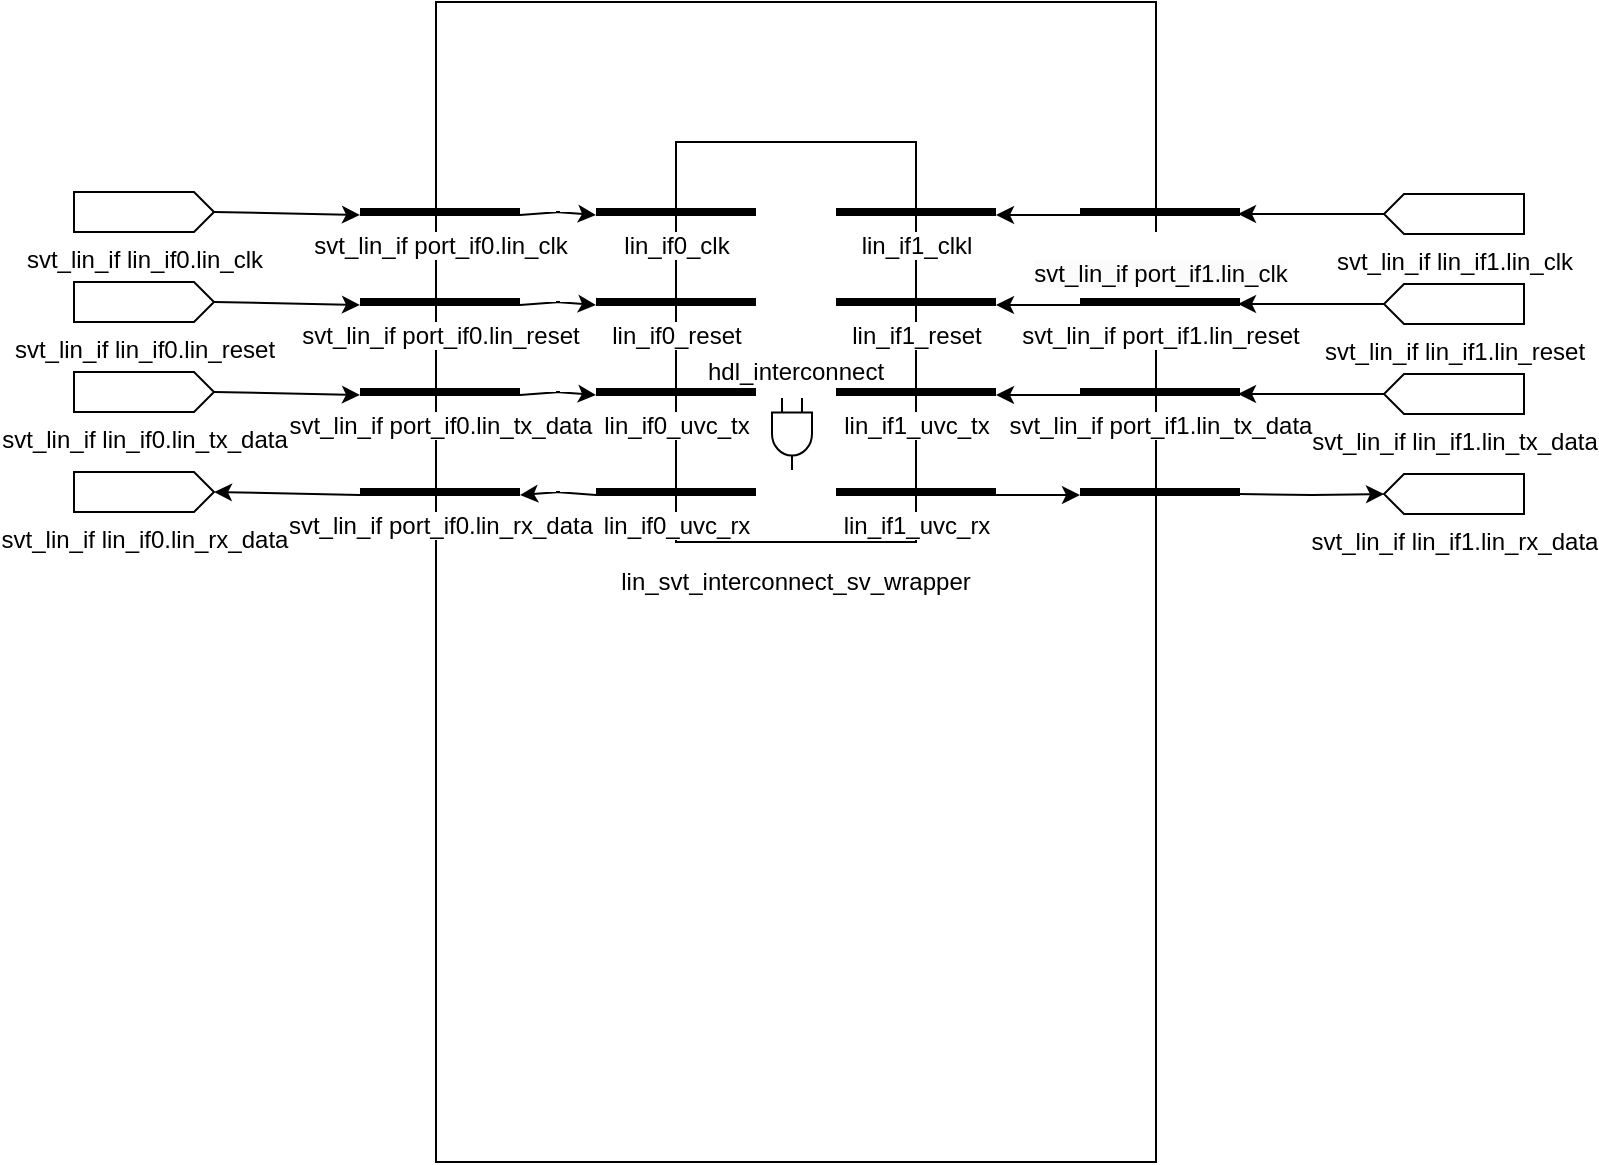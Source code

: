 <mxfile version="21.3.7" type="github">
  <diagram name="Page-1" id="s0u_vHOz71Pcf-7FPWjp">
    <mxGraphModel dx="504" dy="298" grid="1" gridSize="10" guides="1" tooltips="1" connect="1" arrows="1" fold="1" page="1" pageScale="1" pageWidth="827" pageHeight="1169" math="0" shadow="0">
      <root>
        <mxCell id="0" />
        <mxCell id="1" parent="0" />
        <mxCell id="zUlbpa6E18nl6SuiUpmc-32" style="edgeStyle=orthogonalEdgeStyle;rounded=0;orthogonalLoop=1;jettySize=auto;html=1;entryX=1;entryY=0.5;entryDx=0;entryDy=0;entryPerimeter=0;" edge="1" parent="1" source="zUlbpa6E18nl6SuiUpmc-17" target="zUlbpa6E18nl6SuiUpmc-29">
          <mxGeometry relative="1" as="geometry" />
        </mxCell>
        <mxCell id="zUlbpa6E18nl6SuiUpmc-2" value="lin_svt_interconnect_sv_wrapper" style="rounded=0;whiteSpace=wrap;html=1;" vertex="1" parent="1">
          <mxGeometry x="234" y="200" width="360" height="580" as="geometry" />
        </mxCell>
        <mxCell id="zUlbpa6E18nl6SuiUpmc-1" value="&lt;br&gt;&lt;br&gt;hdl_interconnect" style="rounded=0;whiteSpace=wrap;html=1;" vertex="1" parent="1">
          <mxGeometry x="354" y="270" width="120" height="200" as="geometry" />
        </mxCell>
        <mxCell id="zUlbpa6E18nl6SuiUpmc-49" style="edgeStyle=orthogonalEdgeStyle;rounded=0;orthogonalLoop=1;jettySize=auto;html=1;" edge="1" parent="1" source="zUlbpa6E18nl6SuiUpmc-14" target="zUlbpa6E18nl6SuiUpmc-41">
          <mxGeometry relative="1" as="geometry" />
        </mxCell>
        <mxCell id="zUlbpa6E18nl6SuiUpmc-14" value="svt_lin_if port_if0.lin_clk" style="line;strokeWidth=4;html=1;perimeter=backbonePerimeter;points=[];outlineConnect=0;" vertex="1" parent="1">
          <mxGeometry x="196" y="300" width="80" height="10" as="geometry" />
        </mxCell>
        <mxCell id="zUlbpa6E18nl6SuiUpmc-50" style="edgeStyle=orthogonalEdgeStyle;rounded=0;orthogonalLoop=1;jettySize=auto;html=1;" edge="1" parent="1" source="zUlbpa6E18nl6SuiUpmc-15" target="zUlbpa6E18nl6SuiUpmc-42">
          <mxGeometry relative="1" as="geometry" />
        </mxCell>
        <mxCell id="zUlbpa6E18nl6SuiUpmc-15" value="svt_lin_if port_if0.lin_reset" style="line;strokeWidth=4;html=1;perimeter=backbonePerimeter;points=[];outlineConnect=0;" vertex="1" parent="1">
          <mxGeometry x="196" y="345" width="80" height="10" as="geometry" />
        </mxCell>
        <mxCell id="zUlbpa6E18nl6SuiUpmc-51" style="edgeStyle=orthogonalEdgeStyle;rounded=0;orthogonalLoop=1;jettySize=auto;html=1;" edge="1" parent="1" source="zUlbpa6E18nl6SuiUpmc-16" target="zUlbpa6E18nl6SuiUpmc-43">
          <mxGeometry relative="1" as="geometry" />
        </mxCell>
        <mxCell id="zUlbpa6E18nl6SuiUpmc-16" value="svt_lin_if port_if0.lin_tx_data" style="line;strokeWidth=4;html=1;perimeter=backbonePerimeter;points=[];outlineConnect=0;" vertex="1" parent="1">
          <mxGeometry x="196" y="390" width="80" height="10" as="geometry" />
        </mxCell>
        <mxCell id="zUlbpa6E18nl6SuiUpmc-52" style="edgeStyle=orthogonalEdgeStyle;rounded=0;orthogonalLoop=1;jettySize=auto;html=1;" edge="1" parent="1" source="zUlbpa6E18nl6SuiUpmc-44" target="zUlbpa6E18nl6SuiUpmc-17">
          <mxGeometry relative="1" as="geometry" />
        </mxCell>
        <mxCell id="zUlbpa6E18nl6SuiUpmc-17" value="svt_lin_if port_if0.lin_rx_data" style="line;strokeWidth=4;html=1;perimeter=backbonePerimeter;points=[];outlineConnect=0;" vertex="1" parent="1">
          <mxGeometry x="196" y="440" width="80" height="10" as="geometry" />
        </mxCell>
        <mxCell id="zUlbpa6E18nl6SuiUpmc-53" style="edgeStyle=orthogonalEdgeStyle;rounded=0;orthogonalLoop=1;jettySize=auto;html=1;" edge="1" parent="1" source="zUlbpa6E18nl6SuiUpmc-18" target="zUlbpa6E18nl6SuiUpmc-45">
          <mxGeometry relative="1" as="geometry" />
        </mxCell>
        <mxCell id="zUlbpa6E18nl6SuiUpmc-18" value="&#xa;&lt;span style=&quot;color: rgb(0, 0, 0); font-family: Helvetica; font-size: 12px; font-style: normal; font-variant-ligatures: normal; font-variant-caps: normal; font-weight: 400; letter-spacing: normal; orphans: 2; text-align: center; text-indent: 0px; text-transform: none; widows: 2; word-spacing: 0px; -webkit-text-stroke-width: 0px; background-color: rgb(251, 251, 251); text-decoration-thickness: initial; text-decoration-style: initial; text-decoration-color: initial; float: none; display: inline !important;&quot;&gt;svt_lin_if port_if1.lin_clk&lt;/span&gt;&#xa;&#xa;" style="line;strokeWidth=4;html=1;perimeter=backbonePerimeter;points=[];outlineConnect=0;" vertex="1" parent="1">
          <mxGeometry x="556" y="300" width="80" height="10" as="geometry" />
        </mxCell>
        <mxCell id="zUlbpa6E18nl6SuiUpmc-54" style="edgeStyle=orthogonalEdgeStyle;rounded=0;orthogonalLoop=1;jettySize=auto;html=1;" edge="1" parent="1" source="zUlbpa6E18nl6SuiUpmc-19" target="zUlbpa6E18nl6SuiUpmc-46">
          <mxGeometry relative="1" as="geometry" />
        </mxCell>
        <mxCell id="zUlbpa6E18nl6SuiUpmc-19" value="svt_lin_if port_if1.lin_reset" style="line;strokeWidth=4;html=1;perimeter=backbonePerimeter;points=[];outlineConnect=0;" vertex="1" parent="1">
          <mxGeometry x="556" y="345" width="80" height="10" as="geometry" />
        </mxCell>
        <mxCell id="zUlbpa6E18nl6SuiUpmc-55" style="edgeStyle=orthogonalEdgeStyle;rounded=0;orthogonalLoop=1;jettySize=auto;html=1;" edge="1" parent="1" source="zUlbpa6E18nl6SuiUpmc-20" target="zUlbpa6E18nl6SuiUpmc-47">
          <mxGeometry relative="1" as="geometry" />
        </mxCell>
        <mxCell id="zUlbpa6E18nl6SuiUpmc-20" value="svt_lin_if port_if1.lin_tx_data" style="line;strokeWidth=4;html=1;perimeter=backbonePerimeter;points=[];outlineConnect=0;" vertex="1" parent="1">
          <mxGeometry x="556" y="390" width="80" height="10" as="geometry" />
        </mxCell>
        <mxCell id="zUlbpa6E18nl6SuiUpmc-56" style="edgeStyle=orthogonalEdgeStyle;rounded=0;orthogonalLoop=1;jettySize=auto;html=1;" edge="1" parent="1" source="zUlbpa6E18nl6SuiUpmc-48" target="zUlbpa6E18nl6SuiUpmc-21">
          <mxGeometry relative="1" as="geometry" />
        </mxCell>
        <mxCell id="zUlbpa6E18nl6SuiUpmc-21" value="" style="line;strokeWidth=4;html=1;perimeter=backbonePerimeter;points=[];outlineConnect=0;" vertex="1" parent="1">
          <mxGeometry x="556" y="440" width="80" height="10" as="geometry" />
        </mxCell>
        <mxCell id="zUlbpa6E18nl6SuiUpmc-26" style="edgeStyle=orthogonalEdgeStyle;rounded=0;orthogonalLoop=1;jettySize=auto;html=1;exitX=1;exitY=0.5;exitDx=0;exitDy=0;exitPerimeter=0;" edge="1" parent="1" source="zUlbpa6E18nl6SuiUpmc-25" target="zUlbpa6E18nl6SuiUpmc-14">
          <mxGeometry relative="1" as="geometry" />
        </mxCell>
        <mxCell id="zUlbpa6E18nl6SuiUpmc-25" value="svt_lin_if lin_if0.lin_clk" style="shape=mxgraph.arrows2.arrow;verticalLabelPosition=bottom;shadow=0;dashed=0;align=center;html=1;verticalAlign=top;strokeWidth=1;dy=0;dx=10;notch=0;" vertex="1" parent="1">
          <mxGeometry x="53" y="295" width="70" height="20" as="geometry" />
        </mxCell>
        <mxCell id="zUlbpa6E18nl6SuiUpmc-30" style="edgeStyle=orthogonalEdgeStyle;rounded=0;orthogonalLoop=1;jettySize=auto;html=1;exitX=1;exitY=0.5;exitDx=0;exitDy=0;exitPerimeter=0;" edge="1" parent="1" source="zUlbpa6E18nl6SuiUpmc-27" target="zUlbpa6E18nl6SuiUpmc-15">
          <mxGeometry relative="1" as="geometry" />
        </mxCell>
        <mxCell id="zUlbpa6E18nl6SuiUpmc-27" value="svt_lin_if lin_if0.lin_reset" style="shape=mxgraph.arrows2.arrow;verticalLabelPosition=bottom;shadow=0;dashed=0;align=center;html=1;verticalAlign=top;strokeWidth=1;dy=0;dx=10;notch=0;" vertex="1" parent="1">
          <mxGeometry x="53" y="340" width="70" height="20" as="geometry" />
        </mxCell>
        <mxCell id="zUlbpa6E18nl6SuiUpmc-31" style="edgeStyle=orthogonalEdgeStyle;rounded=0;orthogonalLoop=1;jettySize=auto;html=1;exitX=1;exitY=0.5;exitDx=0;exitDy=0;exitPerimeter=0;" edge="1" parent="1" source="zUlbpa6E18nl6SuiUpmc-28" target="zUlbpa6E18nl6SuiUpmc-16">
          <mxGeometry relative="1" as="geometry" />
        </mxCell>
        <mxCell id="zUlbpa6E18nl6SuiUpmc-28" value="svt_lin_if lin_if0.lin_tx_data" style="shape=mxgraph.arrows2.arrow;verticalLabelPosition=bottom;shadow=0;dashed=0;align=center;html=1;verticalAlign=top;strokeWidth=1;dy=0;dx=10;notch=0;" vertex="1" parent="1">
          <mxGeometry x="53" y="385" width="70" height="20" as="geometry" />
        </mxCell>
        <mxCell id="zUlbpa6E18nl6SuiUpmc-29" value="svt_lin_if lin_if0.lin_rx_data" style="shape=mxgraph.arrows2.arrow;verticalLabelPosition=bottom;shadow=0;dashed=0;align=center;html=1;verticalAlign=top;strokeWidth=1;dy=0;dx=10;notch=0;" vertex="1" parent="1">
          <mxGeometry x="53" y="435" width="70" height="20" as="geometry" />
        </mxCell>
        <mxCell id="zUlbpa6E18nl6SuiUpmc-33" style="edgeStyle=orthogonalEdgeStyle;rounded=0;orthogonalLoop=1;jettySize=auto;html=1;exitX=1;exitY=0.5;exitDx=0;exitDy=0;exitPerimeter=0;" edge="1" parent="1" source="zUlbpa6E18nl6SuiUpmc-34">
          <mxGeometry relative="1" as="geometry">
            <mxPoint x="635" y="306" as="targetPoint" />
          </mxGeometry>
        </mxCell>
        <mxCell id="zUlbpa6E18nl6SuiUpmc-34" value="svt_lin_if lin_if1.lin_clk" style="shape=mxgraph.arrows2.arrow;verticalLabelPosition=bottom;shadow=0;dashed=0;align=center;html=1;verticalAlign=top;strokeWidth=1;dy=0;dx=10;notch=0;direction=west;" vertex="1" parent="1">
          <mxGeometry x="708" y="296" width="70" height="20" as="geometry" />
        </mxCell>
        <mxCell id="zUlbpa6E18nl6SuiUpmc-35" style="edgeStyle=orthogonalEdgeStyle;rounded=0;orthogonalLoop=1;jettySize=auto;html=1;exitX=1;exitY=0.5;exitDx=0;exitDy=0;exitPerimeter=0;" edge="1" parent="1" source="zUlbpa6E18nl6SuiUpmc-36">
          <mxGeometry relative="1" as="geometry">
            <mxPoint x="635" y="351" as="targetPoint" />
          </mxGeometry>
        </mxCell>
        <mxCell id="zUlbpa6E18nl6SuiUpmc-36" value="svt_lin_if lin_if1.lin_reset" style="shape=mxgraph.arrows2.arrow;verticalLabelPosition=bottom;shadow=0;dashed=0;align=center;html=1;verticalAlign=top;strokeWidth=1;dy=0;dx=10;notch=0;direction=west;" vertex="1" parent="1">
          <mxGeometry x="708" y="341" width="70" height="20" as="geometry" />
        </mxCell>
        <mxCell id="zUlbpa6E18nl6SuiUpmc-37" style="edgeStyle=orthogonalEdgeStyle;rounded=0;orthogonalLoop=1;jettySize=auto;html=1;exitX=1;exitY=0.5;exitDx=0;exitDy=0;exitPerimeter=0;" edge="1" parent="1" source="zUlbpa6E18nl6SuiUpmc-38">
          <mxGeometry relative="1" as="geometry">
            <mxPoint x="635" y="396" as="targetPoint" />
          </mxGeometry>
        </mxCell>
        <mxCell id="zUlbpa6E18nl6SuiUpmc-38" value="svt_lin_if lin_if1.lin_tx_data" style="shape=mxgraph.arrows2.arrow;verticalLabelPosition=bottom;shadow=0;dashed=0;align=center;html=1;verticalAlign=top;strokeWidth=1;dy=0;dx=10;notch=0;direction=west;" vertex="1" parent="1">
          <mxGeometry x="708" y="386" width="70" height="20" as="geometry" />
        </mxCell>
        <mxCell id="zUlbpa6E18nl6SuiUpmc-39" style="edgeStyle=orthogonalEdgeStyle;rounded=0;orthogonalLoop=1;jettySize=auto;html=1;exitX=1;exitY=0.5;exitDx=0;exitDy=0;exitPerimeter=0;entryX=1;entryY=0.5;entryDx=0;entryDy=0;entryPerimeter=0;" edge="1" parent="1" target="zUlbpa6E18nl6SuiUpmc-40">
          <mxGeometry relative="1" as="geometry">
            <mxPoint x="635" y="446" as="sourcePoint" />
          </mxGeometry>
        </mxCell>
        <mxCell id="zUlbpa6E18nl6SuiUpmc-40" value="svt_lin_if lin_if1.lin_rx_data" style="shape=mxgraph.arrows2.arrow;verticalLabelPosition=bottom;shadow=0;dashed=0;align=center;html=1;verticalAlign=top;strokeWidth=1;dy=0;dx=10;notch=0;direction=west;" vertex="1" parent="1">
          <mxGeometry x="708" y="436" width="70" height="20" as="geometry" />
        </mxCell>
        <mxCell id="zUlbpa6E18nl6SuiUpmc-41" value="lin_if0_clk" style="line;strokeWidth=4;html=1;perimeter=backbonePerimeter;points=[];outlineConnect=0;" vertex="1" parent="1">
          <mxGeometry x="314" y="300" width="80" height="10" as="geometry" />
        </mxCell>
        <mxCell id="zUlbpa6E18nl6SuiUpmc-42" value="lin_if0_reset" style="line;strokeWidth=4;html=1;perimeter=backbonePerimeter;points=[];outlineConnect=0;" vertex="1" parent="1">
          <mxGeometry x="314" y="345" width="80" height="10" as="geometry" />
        </mxCell>
        <mxCell id="zUlbpa6E18nl6SuiUpmc-43" value="lin_if0_uvc_tx" style="line;strokeWidth=4;html=1;perimeter=backbonePerimeter;points=[];outlineConnect=0;" vertex="1" parent="1">
          <mxGeometry x="314" y="390" width="80" height="10" as="geometry" />
        </mxCell>
        <mxCell id="zUlbpa6E18nl6SuiUpmc-44" value="lin_if0_uvc_rx" style="line;strokeWidth=4;html=1;perimeter=backbonePerimeter;points=[];outlineConnect=0;" vertex="1" parent="1">
          <mxGeometry x="314" y="440" width="80" height="10" as="geometry" />
        </mxCell>
        <mxCell id="zUlbpa6E18nl6SuiUpmc-45" value="lin_if1_clkl" style="line;strokeWidth=4;html=1;perimeter=backbonePerimeter;points=[];outlineConnect=0;" vertex="1" parent="1">
          <mxGeometry x="434" y="300" width="80" height="10" as="geometry" />
        </mxCell>
        <mxCell id="zUlbpa6E18nl6SuiUpmc-46" value="lin_if1_reset" style="line;strokeWidth=4;html=1;perimeter=backbonePerimeter;points=[];outlineConnect=0;" vertex="1" parent="1">
          <mxGeometry x="434" y="345" width="80" height="10" as="geometry" />
        </mxCell>
        <mxCell id="zUlbpa6E18nl6SuiUpmc-47" value="lin_if1_uvc_tx" style="line;strokeWidth=4;html=1;perimeter=backbonePerimeter;points=[];outlineConnect=0;" vertex="1" parent="1">
          <mxGeometry x="434" y="390" width="80" height="10" as="geometry" />
        </mxCell>
        <mxCell id="zUlbpa6E18nl6SuiUpmc-48" value="lin_if1_uvc_rx" style="line;strokeWidth=4;html=1;perimeter=backbonePerimeter;points=[];outlineConnect=0;" vertex="1" parent="1">
          <mxGeometry x="434" y="440" width="80" height="10" as="geometry" />
        </mxCell>
        <mxCell id="zUlbpa6E18nl6SuiUpmc-59" value="" style="verticalLabelPosition=bottom;shadow=0;dashed=0;align=center;html=1;verticalAlign=top;shape=mxgraph.electrical.logic_gates.logic_gate;operation=and;rotation=90;" vertex="1" parent="1">
          <mxGeometry x="394" y="406" width="36" height="20" as="geometry" />
        </mxCell>
      </root>
    </mxGraphModel>
  </diagram>
</mxfile>
